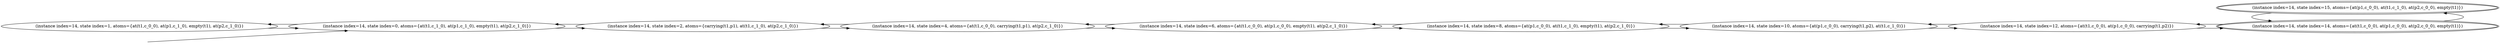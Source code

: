 digraph {
rankdir="LR"
s1[label="(instance index=14, state index=1, atoms={at(t1,c_0_0), at(p1,c_1_0), empty(t1), at(p2,c_1_0)})"]
s0[label="(instance index=14, state index=0, atoms={at(t1,c_1_0), at(p1,c_1_0), empty(t1), at(p2,c_1_0)})"]
s2[label="(instance index=14, state index=2, atoms={carrying(t1,p1), at(t1,c_1_0), at(p2,c_1_0)})"]
s4[label="(instance index=14, state index=4, atoms={at(t1,c_0_0), carrying(t1,p1), at(p2,c_1_0)})"]
s6[label="(instance index=14, state index=6, atoms={at(t1,c_0_0), at(p1,c_0_0), empty(t1), at(p2,c_1_0)})"]
s8[label="(instance index=14, state index=8, atoms={at(p1,c_0_0), at(t1,c_1_0), empty(t1), at(p2,c_1_0)})"]
s10[label="(instance index=14, state index=10, atoms={at(p1,c_0_0), carrying(t1,p2), at(t1,c_1_0)})"]
s12[label="(instance index=14, state index=12, atoms={at(t1,c_0_0), at(p1,c_0_0), carrying(t1,p2)})"]
s14[peripheries=2,label="(instance index=14, state index=14, atoms={at(t1,c_0_0), at(p1,c_0_0), at(p2,c_0_0), empty(t1)})"]
s15[peripheries=2,label="(instance index=14, state index=15, atoms={at(p1,c_0_0), at(t1,c_1_0), at(p2,c_0_0), empty(t1)})"]
Dangling [ label = "", style = invis ]
{ rank = same; Dangling }
Dangling -> s0
{ rank = same; s0}
{ rank = same; s0}
{ rank = same; s2}
{ rank = same; s4}
{ rank = same; s6}
{ rank = same; s8}
{ rank = same; s10}
{ rank = same; s12}
{ rank = same; s14,s15}
{
s1->s0
}
{
s0->s2
s0->s1
}
{
s2->s4
s2->s0
}
{
s4->s6
s4->s2
}
{
s6->s4
s6->s8
}
{
s8->s6
s8->s10
}
{
s10->s12
s10->s8
}
{
s12->s14
s12->s10
}
{
s14->s15
s14->s12
s15->s14
}
}
